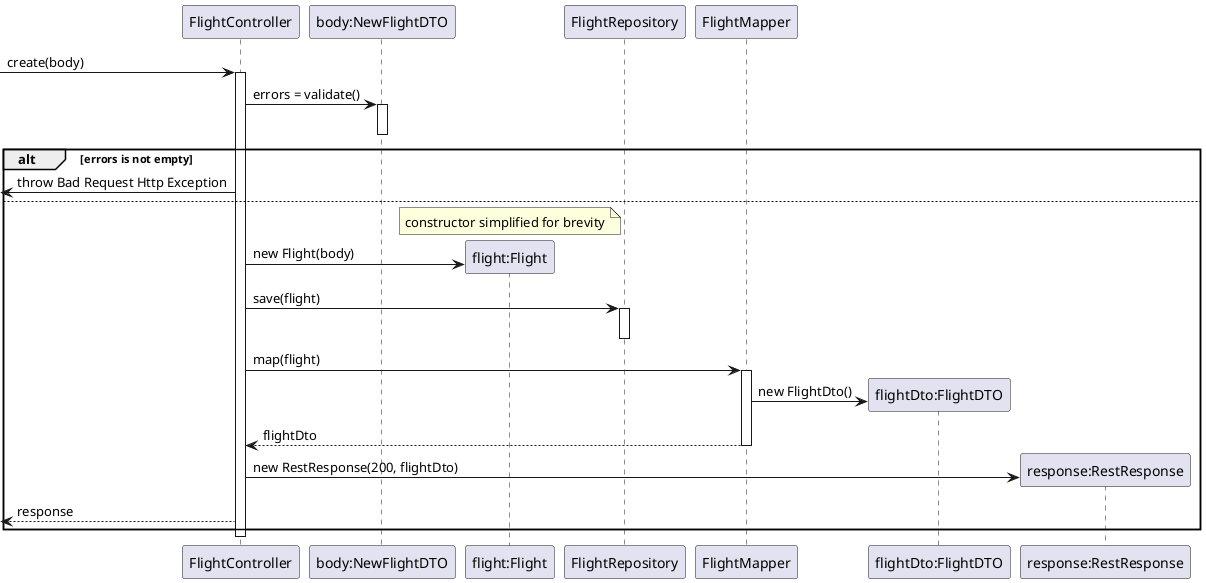 @startuml data transfer object

participant FlightController as fc
participant "body:NewFlightDTO" as nd
participant "flight:Flight" as f
participant FlightRepository as fr
participant FlightMapper as fm
participant "flightDto:FlightDTO" as fd
participant "response:RestResponse" as rs

[-> fc: create(body)
activate fc
fc -> nd: errors = validate()
activate nd
deactivate nd
alt errors is not empty
[<- fc: throw Bad Request Http Exception
else
note over f: constructor simplified for brevity
fc -> f **: new Flight(body)
fc -> fr: save(flight)
activate fr
deactivate fr
fc -> fm: map(flight)
activate fm
fm -> fd **: new FlightDto()
fm --> fc: flightDto
deactivate fm
fc -> rs **: new RestResponse(200, flightDto)
[<-- fc: response 
end 
deactivate fc

@enduml